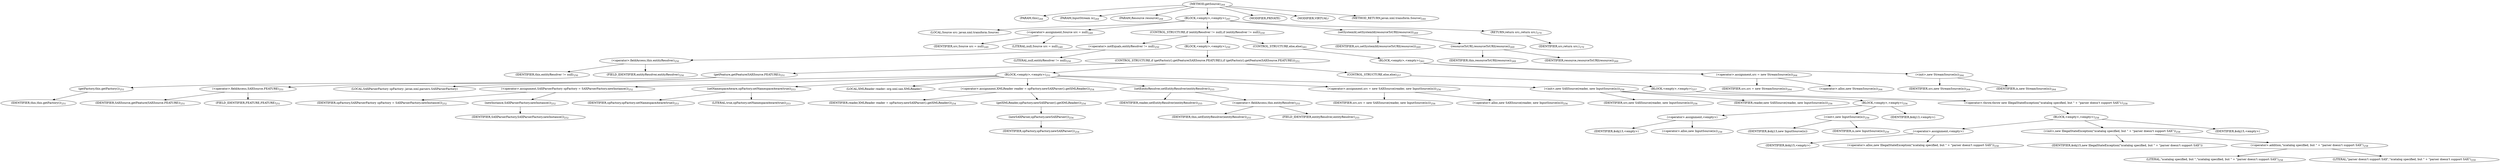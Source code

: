 digraph "getSource" {  
"401" [label = <(METHOD,getSource)<SUB>244</SUB>> ]
"27" [label = <(PARAM,this)<SUB>244</SUB>> ]
"402" [label = <(PARAM,InputStream is)<SUB>244</SUB>> ]
"403" [label = <(PARAM,Resource resource)<SUB>244</SUB>> ]
"404" [label = <(BLOCK,&lt;empty&gt;,&lt;empty&gt;)<SUB>245</SUB>> ]
"29" [label = <(LOCAL,Source src: javax.xml.transform.Source)> ]
"405" [label = <(&lt;operator&gt;.assignment,Source src = null)<SUB>249</SUB>> ]
"406" [label = <(IDENTIFIER,src,Source src = null)<SUB>249</SUB>> ]
"407" [label = <(LITERAL,null,Source src = null)<SUB>249</SUB>> ]
"408" [label = <(CONTROL_STRUCTURE,if (entityResolver != null),if (entityResolver != null))<SUB>250</SUB>> ]
"409" [label = <(&lt;operator&gt;.notEquals,entityResolver != null)<SUB>250</SUB>> ]
"410" [label = <(&lt;operator&gt;.fieldAccess,this.entityResolver)<SUB>250</SUB>> ]
"411" [label = <(IDENTIFIER,this,entityResolver != null)<SUB>250</SUB>> ]
"412" [label = <(FIELD_IDENTIFIER,entityResolver,entityResolver)<SUB>250</SUB>> ]
"413" [label = <(LITERAL,null,entityResolver != null)<SUB>250</SUB>> ]
"414" [label = <(BLOCK,&lt;empty&gt;,&lt;empty&gt;)<SUB>250</SUB>> ]
"415" [label = <(CONTROL_STRUCTURE,if (getFactory().getFeature(SAXSource.FEATURE)),if (getFactory().getFeature(SAXSource.FEATURE)))<SUB>251</SUB>> ]
"416" [label = <(getFeature,getFeature(SAXSource.FEATURE))<SUB>251</SUB>> ]
"417" [label = <(getFactory,this.getFactory())<SUB>251</SUB>> ]
"26" [label = <(IDENTIFIER,this,this.getFactory())<SUB>251</SUB>> ]
"418" [label = <(&lt;operator&gt;.fieldAccess,SAXSource.FEATURE)<SUB>251</SUB>> ]
"419" [label = <(IDENTIFIER,SAXSource,getFeature(SAXSource.FEATURE))<SUB>251</SUB>> ]
"420" [label = <(FIELD_IDENTIFIER,FEATURE,FEATURE)<SUB>251</SUB>> ]
"421" [label = <(BLOCK,&lt;empty&gt;,&lt;empty&gt;)<SUB>251</SUB>> ]
"422" [label = <(LOCAL,SAXParserFactory spFactory: javax.xml.parsers.SAXParserFactory)> ]
"423" [label = <(&lt;operator&gt;.assignment,SAXParserFactory spFactory = SAXParserFactory.newInstance())<SUB>252</SUB>> ]
"424" [label = <(IDENTIFIER,spFactory,SAXParserFactory spFactory = SAXParserFactory.newInstance())<SUB>252</SUB>> ]
"425" [label = <(newInstance,SAXParserFactory.newInstance())<SUB>252</SUB>> ]
"426" [label = <(IDENTIFIER,SAXParserFactory,SAXParserFactory.newInstance())<SUB>252</SUB>> ]
"427" [label = <(setNamespaceAware,spFactory.setNamespaceAware(true))<SUB>253</SUB>> ]
"428" [label = <(IDENTIFIER,spFactory,spFactory.setNamespaceAware(true))<SUB>253</SUB>> ]
"429" [label = <(LITERAL,true,spFactory.setNamespaceAware(true))<SUB>253</SUB>> ]
"430" [label = <(LOCAL,XMLReader reader: org.xml.sax.XMLReader)> ]
"431" [label = <(&lt;operator&gt;.assignment,XMLReader reader = spFactory.newSAXParser().getXMLReader())<SUB>254</SUB>> ]
"432" [label = <(IDENTIFIER,reader,XMLReader reader = spFactory.newSAXParser().getXMLReader())<SUB>254</SUB>> ]
"433" [label = <(getXMLReader,spFactory.newSAXParser().getXMLReader())<SUB>254</SUB>> ]
"434" [label = <(newSAXParser,spFactory.newSAXParser())<SUB>254</SUB>> ]
"435" [label = <(IDENTIFIER,spFactory,spFactory.newSAXParser())<SUB>254</SUB>> ]
"436" [label = <(setEntityResolver,setEntityResolver(entityResolver))<SUB>255</SUB>> ]
"437" [label = <(IDENTIFIER,reader,setEntityResolver(entityResolver))<SUB>255</SUB>> ]
"438" [label = <(&lt;operator&gt;.fieldAccess,this.entityResolver)<SUB>255</SUB>> ]
"439" [label = <(IDENTIFIER,this,setEntityResolver(entityResolver))<SUB>255</SUB>> ]
"440" [label = <(FIELD_IDENTIFIER,entityResolver,entityResolver)<SUB>255</SUB>> ]
"441" [label = <(&lt;operator&gt;.assignment,src = new SAXSource(reader, new InputSource(is)))<SUB>256</SUB>> ]
"442" [label = <(IDENTIFIER,src,src = new SAXSource(reader, new InputSource(is)))<SUB>256</SUB>> ]
"443" [label = <(&lt;operator&gt;.alloc,new SAXSource(reader, new InputSource(is)))<SUB>256</SUB>> ]
"444" [label = <(&lt;init&gt;,new SAXSource(reader, new InputSource(is)))<SUB>256</SUB>> ]
"28" [label = <(IDENTIFIER,src,new SAXSource(reader, new InputSource(is)))<SUB>256</SUB>> ]
"445" [label = <(IDENTIFIER,reader,new SAXSource(reader, new InputSource(is)))<SUB>256</SUB>> ]
"446" [label = <(BLOCK,&lt;empty&gt;,&lt;empty&gt;)<SUB>256</SUB>> ]
"447" [label = <(&lt;operator&gt;.assignment,&lt;empty&gt;)> ]
"448" [label = <(IDENTIFIER,$obj13,&lt;empty&gt;)> ]
"449" [label = <(&lt;operator&gt;.alloc,new InputSource(is))<SUB>256</SUB>> ]
"450" [label = <(&lt;init&gt;,new InputSource(is))<SUB>256</SUB>> ]
"451" [label = <(IDENTIFIER,$obj13,new InputSource(is))> ]
"452" [label = <(IDENTIFIER,is,new InputSource(is))<SUB>256</SUB>> ]
"453" [label = <(IDENTIFIER,$obj13,&lt;empty&gt;)> ]
"454" [label = <(CONTROL_STRUCTURE,else,else)<SUB>257</SUB>> ]
"455" [label = <(BLOCK,&lt;empty&gt;,&lt;empty&gt;)<SUB>257</SUB>> ]
"456" [label = <(&lt;operator&gt;.throw,throw new IllegalStateException(&quot;xcatalog specified, but &quot; + &quot;parser doesn't support SAX&quot;);)<SUB>258</SUB>> ]
"457" [label = <(BLOCK,&lt;empty&gt;,&lt;empty&gt;)<SUB>258</SUB>> ]
"458" [label = <(&lt;operator&gt;.assignment,&lt;empty&gt;)> ]
"459" [label = <(IDENTIFIER,$obj15,&lt;empty&gt;)> ]
"460" [label = <(&lt;operator&gt;.alloc,new IllegalStateException(&quot;xcatalog specified, but &quot; + &quot;parser doesn't support SAX&quot;))<SUB>258</SUB>> ]
"461" [label = <(&lt;init&gt;,new IllegalStateException(&quot;xcatalog specified, but &quot; + &quot;parser doesn't support SAX&quot;))<SUB>258</SUB>> ]
"462" [label = <(IDENTIFIER,$obj15,new IllegalStateException(&quot;xcatalog specified, but &quot; + &quot;parser doesn't support SAX&quot;))> ]
"463" [label = <(&lt;operator&gt;.addition,&quot;xcatalog specified, but &quot; + &quot;parser doesn't support SAX&quot;)<SUB>258</SUB>> ]
"464" [label = <(LITERAL,&quot;xcatalog specified, but &quot;,&quot;xcatalog specified, but &quot; + &quot;parser doesn't support SAX&quot;)<SUB>258</SUB>> ]
"465" [label = <(LITERAL,&quot;parser doesn't support SAX&quot;,&quot;xcatalog specified, but &quot; + &quot;parser doesn't support SAX&quot;)<SUB>259</SUB>> ]
"466" [label = <(IDENTIFIER,$obj15,&lt;empty&gt;)> ]
"467" [label = <(CONTROL_STRUCTURE,else,else)<SUB>261</SUB>> ]
"468" [label = <(BLOCK,&lt;empty&gt;,&lt;empty&gt;)<SUB>261</SUB>> ]
"469" [label = <(&lt;operator&gt;.assignment,src = new StreamSource(is))<SUB>264</SUB>> ]
"470" [label = <(IDENTIFIER,src,src = new StreamSource(is))<SUB>264</SUB>> ]
"471" [label = <(&lt;operator&gt;.alloc,new StreamSource(is))<SUB>264</SUB>> ]
"472" [label = <(&lt;init&gt;,new StreamSource(is))<SUB>264</SUB>> ]
"30" [label = <(IDENTIFIER,src,new StreamSource(is))<SUB>264</SUB>> ]
"473" [label = <(IDENTIFIER,is,new StreamSource(is))<SUB>264</SUB>> ]
"474" [label = <(setSystemId,setSystemId(resourceToURI(resource)))<SUB>269</SUB>> ]
"475" [label = <(IDENTIFIER,src,setSystemId(resourceToURI(resource)))<SUB>269</SUB>> ]
"476" [label = <(resourceToURI,resourceToURI(resource))<SUB>269</SUB>> ]
"31" [label = <(IDENTIFIER,this,resourceToURI(resource))<SUB>269</SUB>> ]
"477" [label = <(IDENTIFIER,resource,resourceToURI(resource))<SUB>269</SUB>> ]
"478" [label = <(RETURN,return src;,return src;)<SUB>270</SUB>> ]
"479" [label = <(IDENTIFIER,src,return src;)<SUB>270</SUB>> ]
"480" [label = <(MODIFIER,PRIVATE)> ]
"481" [label = <(MODIFIER,VIRTUAL)> ]
"482" [label = <(METHOD_RETURN,javax.xml.transform.Source)<SUB>244</SUB>> ]
  "401" -> "27" 
  "401" -> "402" 
  "401" -> "403" 
  "401" -> "404" 
  "401" -> "480" 
  "401" -> "481" 
  "401" -> "482" 
  "404" -> "29" 
  "404" -> "405" 
  "404" -> "408" 
  "404" -> "474" 
  "404" -> "478" 
  "405" -> "406" 
  "405" -> "407" 
  "408" -> "409" 
  "408" -> "414" 
  "408" -> "467" 
  "409" -> "410" 
  "409" -> "413" 
  "410" -> "411" 
  "410" -> "412" 
  "414" -> "415" 
  "415" -> "416" 
  "415" -> "421" 
  "415" -> "454" 
  "416" -> "417" 
  "416" -> "418" 
  "417" -> "26" 
  "418" -> "419" 
  "418" -> "420" 
  "421" -> "422" 
  "421" -> "423" 
  "421" -> "427" 
  "421" -> "430" 
  "421" -> "431" 
  "421" -> "436" 
  "421" -> "441" 
  "421" -> "444" 
  "423" -> "424" 
  "423" -> "425" 
  "425" -> "426" 
  "427" -> "428" 
  "427" -> "429" 
  "431" -> "432" 
  "431" -> "433" 
  "433" -> "434" 
  "434" -> "435" 
  "436" -> "437" 
  "436" -> "438" 
  "438" -> "439" 
  "438" -> "440" 
  "441" -> "442" 
  "441" -> "443" 
  "444" -> "28" 
  "444" -> "445" 
  "444" -> "446" 
  "446" -> "447" 
  "446" -> "450" 
  "446" -> "453" 
  "447" -> "448" 
  "447" -> "449" 
  "450" -> "451" 
  "450" -> "452" 
  "454" -> "455" 
  "455" -> "456" 
  "456" -> "457" 
  "457" -> "458" 
  "457" -> "461" 
  "457" -> "466" 
  "458" -> "459" 
  "458" -> "460" 
  "461" -> "462" 
  "461" -> "463" 
  "463" -> "464" 
  "463" -> "465" 
  "467" -> "468" 
  "468" -> "469" 
  "468" -> "472" 
  "469" -> "470" 
  "469" -> "471" 
  "472" -> "30" 
  "472" -> "473" 
  "474" -> "475" 
  "474" -> "476" 
  "476" -> "31" 
  "476" -> "477" 
  "478" -> "479" 
}
